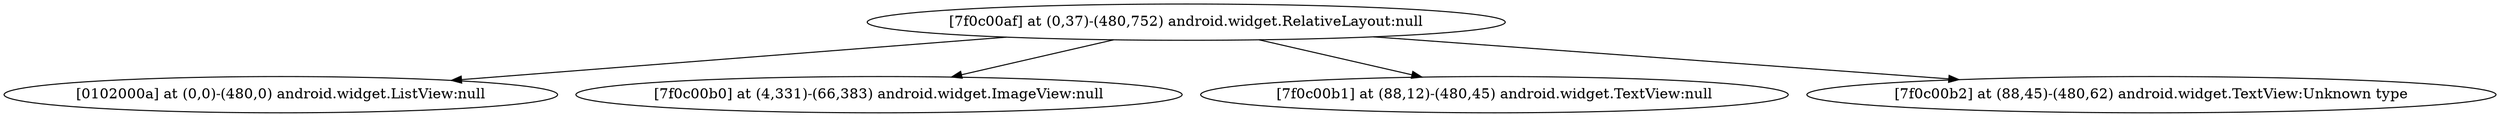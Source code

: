 strict digraph G {
  1 [ label="[7f0c00af] at (0,37)-(480,752) android.widget.RelativeLayout:null" ];
  2 [ label="[0102000a] at (0,0)-(480,0) android.widget.ListView:null" ];
  3 [ label="[7f0c00b0] at (4,331)-(66,383) android.widget.ImageView:null" ];
  4 [ label="[7f0c00b1] at (88,12)-(480,45) android.widget.TextView:null" ];
  5 [ label="[7f0c00b2] at (88,45)-(480,62) android.widget.TextView:Unknown type" ];
  1 -> 2;
  1 -> 3;
  1 -> 4;
  1 -> 5;
}
